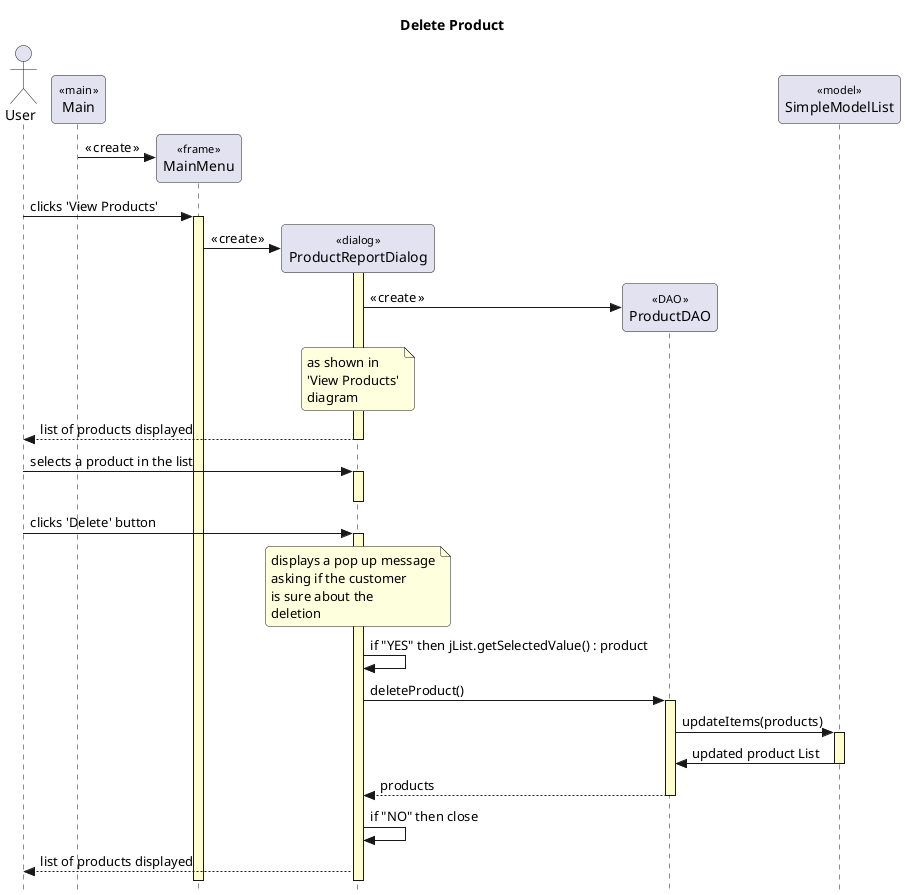 @startuml

 

' style tweaks to make the diagram a little more readable

skinparam {

Style strictuml

RoundCorner 8

 

Sequence {

' make activations yellow too

LifeLineBackgroundColor #FDFDCD

 

' make stereotypes less ugly

Stereotype {

Font {

Size 11

Style plain

}

}

}

 

DatabaseBorderColor #A80036

 

}

 

title Delete Product

 

actor User as user

participant "Main" as main << main >>

participant "MainMenu" as menu << frame >>

participant "ProductReportDialog" as report << dialog >>

participant "ProductDAO" as dao << DAO >>

participant "SimpleModelList" as model <<model>>

 

create menu

main -> menu : « create »

 

user -> menu : clicks 'View Products'

activate menu

 

create report

menu -> report : « create »

 

activate report

create dao

report -> dao: « create »

 

 

note over report: as shown in\n'View Products'\ndiagram

user <-- report : list of products displayed

 

deactivate report

 

user -> report++ : selects a product in the list

report--

 

user -> report : clicks 'Delete' button

activate report

 




note over report: displays a pop up message\nasking if the customer\nis sure about the\ndeletion

report -> report : if "YES" then jList.getSelectedValue() : product




report -> dao++ : deleteProduct()

dao -> model++ : updateItems(products)

model -> dao : updated product List

model--

return products




report -> report : if "NO" then close 

user <-- report : list of products displayed

 

@enduml

